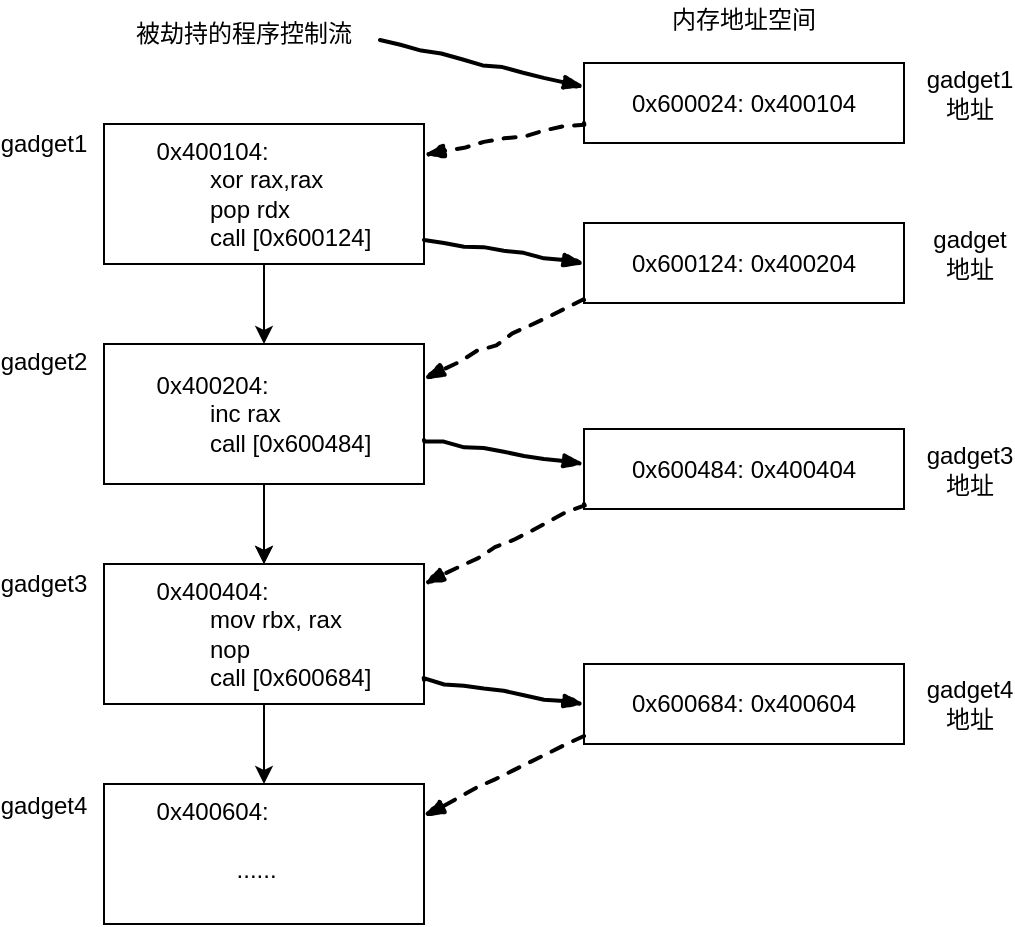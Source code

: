 <mxfile version="10.6.7" type="device"><diagram id="wkcb77sRuGmGtHEAxUiy" name="Page-1"><mxGraphModel dx="1394" dy="743" grid="1" gridSize="10" guides="1" tooltips="1" connect="1" arrows="1" fold="1" page="1" pageScale="1" pageWidth="850" pageHeight="1100" math="0" shadow="0"><root><mxCell id="0"/><mxCell id="1" parent="0"/><mxCell id="ellk1mpLix2cKcluB0wh-9" value="" style="edgeStyle=orthogonalEdgeStyle;rounded=0;orthogonalLoop=1;jettySize=auto;html=1;" edge="1" parent="1" source="ellk1mpLix2cKcluB0wh-1" target="ellk1mpLix2cKcluB0wh-8"><mxGeometry relative="1" as="geometry"/></mxCell><mxCell id="ellk1mpLix2cKcluB0wh-1" value="&lt;div align=&quot;left&quot;&gt;0x400104:&lt;br&gt;&lt;/div&gt;&lt;div align=&quot;left&quot;&gt;&amp;nbsp; &amp;nbsp; &amp;nbsp;&amp;nbsp;&amp;nbsp; xor rax,rax&lt;/div&gt;&lt;div align=&quot;left&quot;&gt;&amp;nbsp; &amp;nbsp; &amp;nbsp; &amp;nbsp; pop rdx&lt;br&gt;&lt;/div&gt;&lt;div align=&quot;left&quot;&gt;&amp;nbsp;&amp;nbsp;&amp;nbsp;&amp;nbsp;&amp;nbsp; &amp;nbsp; call [0x600124]&lt;br&gt;&lt;/div&gt;" style="rounded=0;whiteSpace=wrap;html=1;" vertex="1" parent="1"><mxGeometry x="210" y="122" width="160" height="70" as="geometry"/></mxCell><mxCell id="ellk1mpLix2cKcluB0wh-11" value="" style="edgeStyle=orthogonalEdgeStyle;rounded=0;orthogonalLoop=1;jettySize=auto;html=1;" edge="1" parent="1" source="ellk1mpLix2cKcluB0wh-8" target="ellk1mpLix2cKcluB0wh-10"><mxGeometry relative="1" as="geometry"/></mxCell><mxCell id="ellk1mpLix2cKcluB0wh-26" value="" style="edgeStyle=orthogonalEdgeStyle;rounded=0;orthogonalLoop=1;jettySize=auto;html=1;" edge="1" parent="1" source="ellk1mpLix2cKcluB0wh-8" target="ellk1mpLix2cKcluB0wh-10"><mxGeometry relative="1" as="geometry"/></mxCell><mxCell id="ellk1mpLix2cKcluB0wh-8" value="&lt;div align=&quot;left&quot;&gt;0x400204:&lt;br&gt;&lt;/div&gt;&lt;div align=&quot;left&quot;&gt;&amp;nbsp; &amp;nbsp; &amp;nbsp;&amp;nbsp;&amp;nbsp; inc rax&lt;/div&gt;&lt;div align=&quot;left&quot;&gt; &amp;nbsp;&amp;nbsp;&amp;nbsp;&amp;nbsp; &amp;nbsp;&amp;nbsp; call [0x600484]&lt;br&gt;&lt;/div&gt;" style="rounded=0;whiteSpace=wrap;html=1;" vertex="1" parent="1"><mxGeometry x="210" y="232" width="160" height="70" as="geometry"/></mxCell><mxCell id="ellk1mpLix2cKcluB0wh-28" value="" style="edgeStyle=orthogonalEdgeStyle;rounded=0;orthogonalLoop=1;jettySize=auto;html=1;" edge="1" parent="1" source="ellk1mpLix2cKcluB0wh-10" target="ellk1mpLix2cKcluB0wh-27"><mxGeometry relative="1" as="geometry"/></mxCell><mxCell id="ellk1mpLix2cKcluB0wh-10" value="&lt;div align=&quot;left&quot;&gt;0x400404:&lt;br&gt;&lt;/div&gt;&lt;div align=&quot;left&quot;&gt;&amp;nbsp; &amp;nbsp; &amp;nbsp;&amp;nbsp;&amp;nbsp; mov rbx, rax&lt;br&gt;&lt;/div&gt;&lt;div align=&quot;left&quot;&gt;&amp;nbsp; &amp;nbsp; &amp;nbsp; &amp;nbsp; nop&lt;br&gt;&lt;/div&gt;&lt;div align=&quot;left&quot;&gt;&amp;nbsp;&amp;nbsp;&amp;nbsp;&amp;nbsp;&amp;nbsp; &amp;nbsp; call [0x600684]&lt;br&gt;&lt;/div&gt;" style="rounded=0;whiteSpace=wrap;html=1;" vertex="1" parent="1"><mxGeometry x="210" y="342" width="160" height="70" as="geometry"/></mxCell><mxCell id="ellk1mpLix2cKcluB0wh-27" value="&lt;div align=&quot;left&quot;&gt;0x400604:&lt;/div&gt;&lt;div align=&quot;left&quot;&gt;&lt;br&gt;&lt;/div&gt;&lt;div align=&quot;left&quot;&gt;&amp;nbsp; &amp;nbsp; &amp;nbsp;&amp;nbsp; &amp;nbsp; &amp;nbsp;&amp;nbsp; ......&lt;br&gt;&lt;/div&gt;&lt;div align=&quot;left&quot;&gt;&amp;nbsp;&amp;nbsp;&amp;nbsp;&amp;nbsp;&amp;nbsp; &amp;nbsp; &lt;font color=&quot;#FFFFFF&quot;&gt;call [0x600684]&lt;/font&gt;&lt;br&gt;&lt;/div&gt;" style="rounded=0;whiteSpace=wrap;html=1;" vertex="1" parent="1"><mxGeometry x="210" y="452" width="160" height="70" as="geometry"/></mxCell><mxCell id="ellk1mpLix2cKcluB0wh-4" value="&lt;div align=&quot;left&quot;&gt;0x600124: 0x400204&lt;/div&gt;" style="rounded=0;whiteSpace=wrap;html=1;" vertex="1" parent="1"><mxGeometry x="450" y="171.5" width="160" height="40" as="geometry"/></mxCell><mxCell id="ellk1mpLix2cKcluB0wh-48" value="&lt;div align=&quot;left&quot;&gt;0x600024: 0x400104&lt;/div&gt;" style="rounded=0;whiteSpace=wrap;html=1;" vertex="1" parent="1"><mxGeometry x="450" y="91.5" width="160" height="40" as="geometry"/></mxCell><mxCell id="ellk1mpLix2cKcluB0wh-5" value="内存地址空间" style="text;html=1;strokeColor=none;fillColor=none;align=center;verticalAlign=middle;whiteSpace=wrap;rounded=0;" vertex="1" parent="1"><mxGeometry x="470" y="60" width="120" height="20" as="geometry"/></mxCell><mxCell id="ellk1mpLix2cKcluB0wh-24" value="&lt;div align=&quot;left&quot;&gt;0x600484: 0x400404&lt;/div&gt;" style="rounded=0;whiteSpace=wrap;html=1;" vertex="1" parent="1"><mxGeometry x="450" y="274.5" width="160" height="40" as="geometry"/></mxCell><mxCell id="ellk1mpLix2cKcluB0wh-25" value="&lt;div align=&quot;left&quot;&gt;0x600684: 0x400604&lt;/div&gt;" style="rounded=0;whiteSpace=wrap;html=1;" vertex="1" parent="1"><mxGeometry x="450" y="392" width="160" height="40" as="geometry"/></mxCell><mxCell id="ellk1mpLix2cKcluB0wh-31" value="" style="rounded=0;comic=1;strokeWidth=2;endArrow=blockThin;html=1;fontFamily=Comic Sans MS;fontStyle=1;entryX=0;entryY=0.5;entryDx=0;entryDy=0;" edge="1" parent="1" target="ellk1mpLix2cKcluB0wh-4"><mxGeometry width="50" height="50" relative="1" as="geometry"><mxPoint x="370" y="180" as="sourcePoint"/><mxPoint x="-20" y="542" as="targetPoint"/></mxGeometry></mxCell><mxCell id="ellk1mpLix2cKcluB0wh-32" value="" style="rounded=0;comic=1;strokeWidth=2;endArrow=blockThin;html=1;fontFamily=Comic Sans MS;fontStyle=1;entryX=0;entryY=0.5;entryDx=0;entryDy=0;" edge="1" parent="1"><mxGeometry width="50" height="50" relative="1" as="geometry"><mxPoint x="370" y="280" as="sourcePoint"/><mxPoint x="450" y="292" as="targetPoint"/></mxGeometry></mxCell><mxCell id="ellk1mpLix2cKcluB0wh-33" value="" style="rounded=0;comic=1;strokeWidth=2;endArrow=blockThin;html=1;fontFamily=Comic Sans MS;fontStyle=1;entryX=0;entryY=0.5;entryDx=0;entryDy=0;" edge="1" parent="1"><mxGeometry width="50" height="50" relative="1" as="geometry"><mxPoint x="370" y="400" as="sourcePoint"/><mxPoint x="450" y="412" as="targetPoint"/></mxGeometry></mxCell><mxCell id="ellk1mpLix2cKcluB0wh-38" value="" style="rounded=0;comic=1;strokeWidth=2;endArrow=blockThin;html=1;fontFamily=Comic Sans MS;fontStyle=1;entryX=1;entryY=0.25;entryDx=0;entryDy=0;dashed=1;" edge="1" parent="1" target="ellk1mpLix2cKcluB0wh-8"><mxGeometry width="50" height="50" relative="1" as="geometry"><mxPoint x="450" y="210" as="sourcePoint"/><mxPoint x="460" y="202" as="targetPoint"/></mxGeometry></mxCell><mxCell id="ellk1mpLix2cKcluB0wh-39" value="" style="rounded=0;comic=1;strokeWidth=2;endArrow=blockThin;html=1;fontFamily=Comic Sans MS;fontStyle=1;entryX=1;entryY=0.25;entryDx=0;entryDy=0;dashed=1;" edge="1" parent="1"><mxGeometry width="50" height="50" relative="1" as="geometry"><mxPoint x="450" y="312" as="sourcePoint"/><mxPoint x="370" y="352" as="targetPoint"/></mxGeometry></mxCell><mxCell id="ellk1mpLix2cKcluB0wh-40" value="" style="rounded=0;comic=1;strokeWidth=2;endArrow=blockThin;html=1;fontFamily=Comic Sans MS;fontStyle=1;entryX=1;entryY=0.25;entryDx=0;entryDy=0;dashed=1;" edge="1" parent="1"><mxGeometry width="50" height="50" relative="1" as="geometry"><mxPoint x="450" y="428" as="sourcePoint"/><mxPoint x="370" y="468" as="targetPoint"/></mxGeometry></mxCell><mxCell id="ellk1mpLix2cKcluB0wh-41" value="gadget1地址" style="text;html=1;strokeColor=none;fillColor=none;align=center;verticalAlign=middle;whiteSpace=wrap;rounded=0;" vertex="1" parent="1"><mxGeometry x="623" y="97" width="40" height="20" as="geometry"/></mxCell><mxCell id="ellk1mpLix2cKcluB0wh-42" value="&lt;div&gt;gadget地址&lt;/div&gt;" style="text;html=1;strokeColor=none;fillColor=none;align=center;verticalAlign=middle;whiteSpace=wrap;rounded=0;" vertex="1" parent="1"><mxGeometry x="623" y="177" width="40" height="20" as="geometry"/></mxCell><mxCell id="ellk1mpLix2cKcluB0wh-44" value="gadget3地址" style="text;html=1;strokeColor=none;fillColor=none;align=center;verticalAlign=middle;whiteSpace=wrap;rounded=0;" vertex="1" parent="1"><mxGeometry x="623" y="284.5" width="40" height="20" as="geometry"/></mxCell><mxCell id="ellk1mpLix2cKcluB0wh-53" value="gadget4地址" style="text;html=1;strokeColor=none;fillColor=none;align=center;verticalAlign=middle;whiteSpace=wrap;rounded=0;" vertex="1" parent="1"><mxGeometry x="623" y="402" width="40" height="20" as="geometry"/></mxCell><mxCell id="ellk1mpLix2cKcluB0wh-50" value="" style="rounded=0;comic=1;strokeWidth=2;endArrow=blockThin;html=1;fontFamily=Comic Sans MS;fontStyle=1;entryX=1;entryY=0.25;entryDx=0;entryDy=0;dashed=1;exitX=0;exitY=0.75;exitDx=0;exitDy=0;" edge="1" parent="1" source="ellk1mpLix2cKcluB0wh-48"><mxGeometry width="50" height="50" relative="1" as="geometry"><mxPoint x="450" y="97.5" as="sourcePoint"/><mxPoint x="370" y="137.5" as="targetPoint"/></mxGeometry></mxCell><mxCell id="ellk1mpLix2cKcluB0wh-51" value="" style="rounded=0;comic=1;strokeWidth=2;endArrow=blockThin;html=1;fontFamily=Comic Sans MS;fontStyle=1;entryX=0;entryY=0.5;entryDx=0;entryDy=0;" edge="1" parent="1"><mxGeometry width="50" height="50" relative="1" as="geometry"><mxPoint x="348" y="80" as="sourcePoint"/><mxPoint x="450" y="103.5" as="targetPoint"/></mxGeometry></mxCell><mxCell id="ellk1mpLix2cKcluB0wh-52" value="&lt;font style=&quot;font-size: 12px&quot;&gt;被劫持的程序控制流&lt;/font&gt;" style="text;html=1;strokeColor=none;fillColor=none;align=center;verticalAlign=middle;whiteSpace=wrap;rounded=0;" vertex="1" parent="1"><mxGeometry x="220" y="67" width="120" height="20" as="geometry"/></mxCell><mxCell id="ellk1mpLix2cKcluB0wh-55" value="gadget1" style="text;html=1;strokeColor=none;fillColor=none;align=center;verticalAlign=middle;whiteSpace=wrap;rounded=0;" vertex="1" parent="1"><mxGeometry x="160" y="122" width="40" height="20" as="geometry"/></mxCell><mxCell id="ellk1mpLix2cKcluB0wh-56" value="gadget2" style="text;html=1;strokeColor=none;fillColor=none;align=center;verticalAlign=middle;whiteSpace=wrap;rounded=0;" vertex="1" parent="1"><mxGeometry x="160" y="231" width="40" height="20" as="geometry"/></mxCell><mxCell id="ellk1mpLix2cKcluB0wh-57" value="gadget3" style="text;html=1;strokeColor=none;fillColor=none;align=center;verticalAlign=middle;whiteSpace=wrap;rounded=0;" vertex="1" parent="1"><mxGeometry x="160" y="342" width="40" height="20" as="geometry"/></mxCell><mxCell id="ellk1mpLix2cKcluB0wh-58" value="gadget4" style="text;html=1;strokeColor=none;fillColor=none;align=center;verticalAlign=middle;whiteSpace=wrap;rounded=0;" vertex="1" parent="1"><mxGeometry x="160" y="453" width="40" height="20" as="geometry"/></mxCell></root></mxGraphModel></diagram></mxfile>